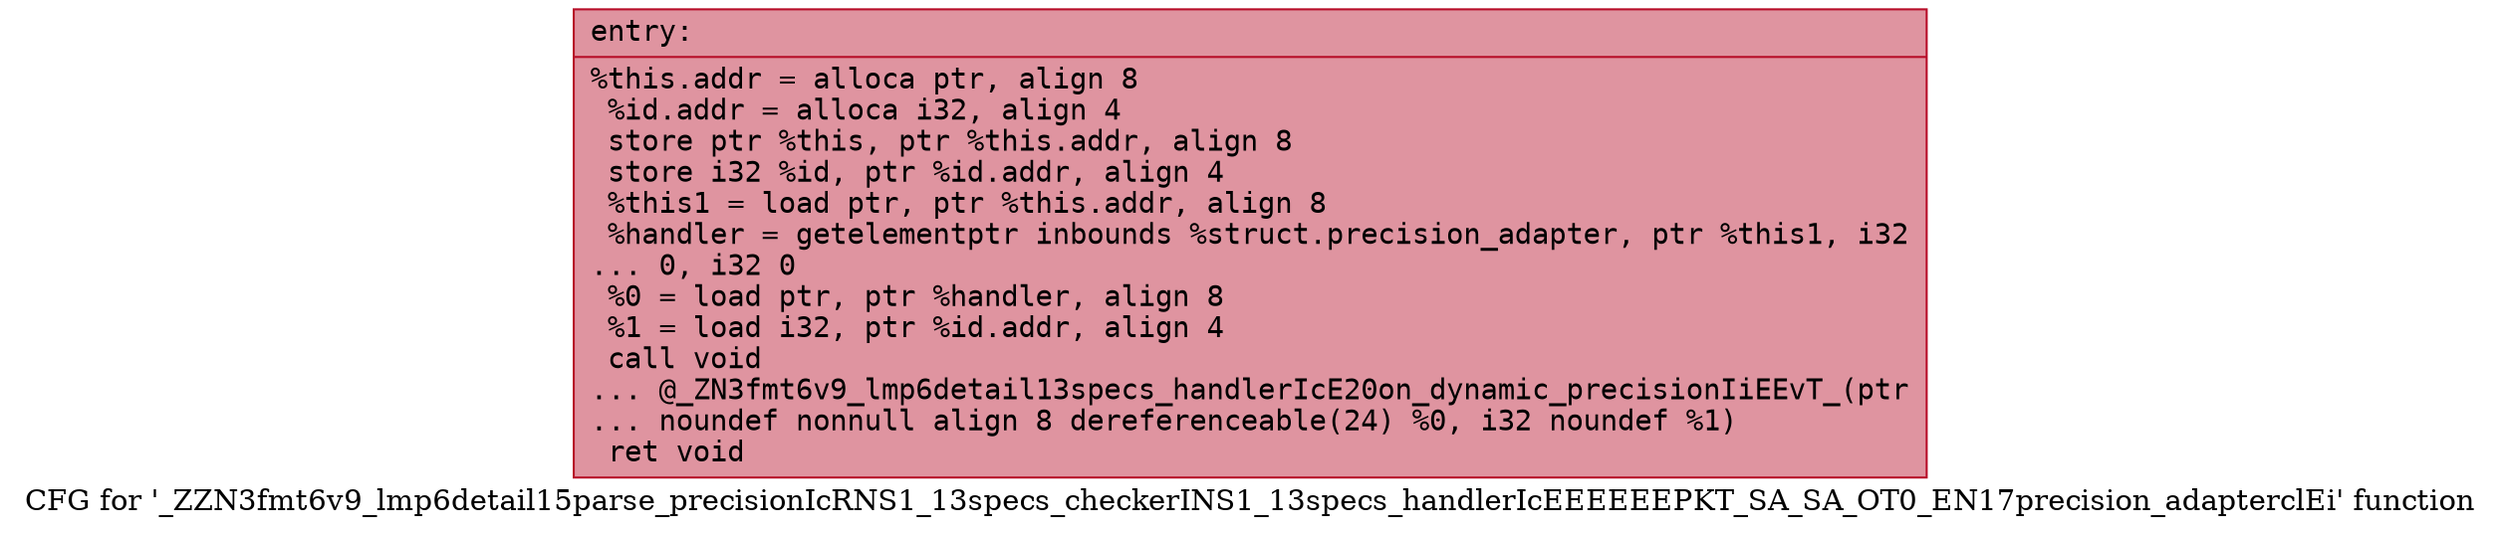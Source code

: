 digraph "CFG for '_ZZN3fmt6v9_lmp6detail15parse_precisionIcRNS1_13specs_checkerINS1_13specs_handlerIcEEEEEEPKT_SA_SA_OT0_EN17precision_adapterclEi' function" {
	label="CFG for '_ZZN3fmt6v9_lmp6detail15parse_precisionIcRNS1_13specs_checkerINS1_13specs_handlerIcEEEEEEPKT_SA_SA_OT0_EN17precision_adapterclEi' function";

	Node0x55fec3527a40 [shape=record,color="#b70d28ff", style=filled, fillcolor="#b70d2870" fontname="Courier",label="{entry:\l|  %this.addr = alloca ptr, align 8\l  %id.addr = alloca i32, align 4\l  store ptr %this, ptr %this.addr, align 8\l  store i32 %id, ptr %id.addr, align 4\l  %this1 = load ptr, ptr %this.addr, align 8\l  %handler = getelementptr inbounds %struct.precision_adapter, ptr %this1, i32\l... 0, i32 0\l  %0 = load ptr, ptr %handler, align 8\l  %1 = load i32, ptr %id.addr, align 4\l  call void\l... @_ZN3fmt6v9_lmp6detail13specs_handlerIcE20on_dynamic_precisionIiEEvT_(ptr\l... noundef nonnull align 8 dereferenceable(24) %0, i32 noundef %1)\l  ret void\l}"];
}
